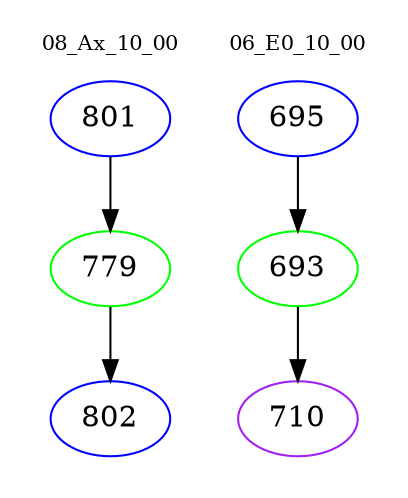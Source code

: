 digraph{
subgraph cluster_0 {
color = white
label = "08_Ax_10_00";
fontsize=10;
T0_801 [label="801", color="blue"]
T0_801 -> T0_779 [color="black"]
T0_779 [label="779", color="green"]
T0_779 -> T0_802 [color="black"]
T0_802 [label="802", color="blue"]
}
subgraph cluster_1 {
color = white
label = "06_E0_10_00";
fontsize=10;
T1_695 [label="695", color="blue"]
T1_695 -> T1_693 [color="black"]
T1_693 [label="693", color="green"]
T1_693 -> T1_710 [color="black"]
T1_710 [label="710", color="purple"]
}
}
